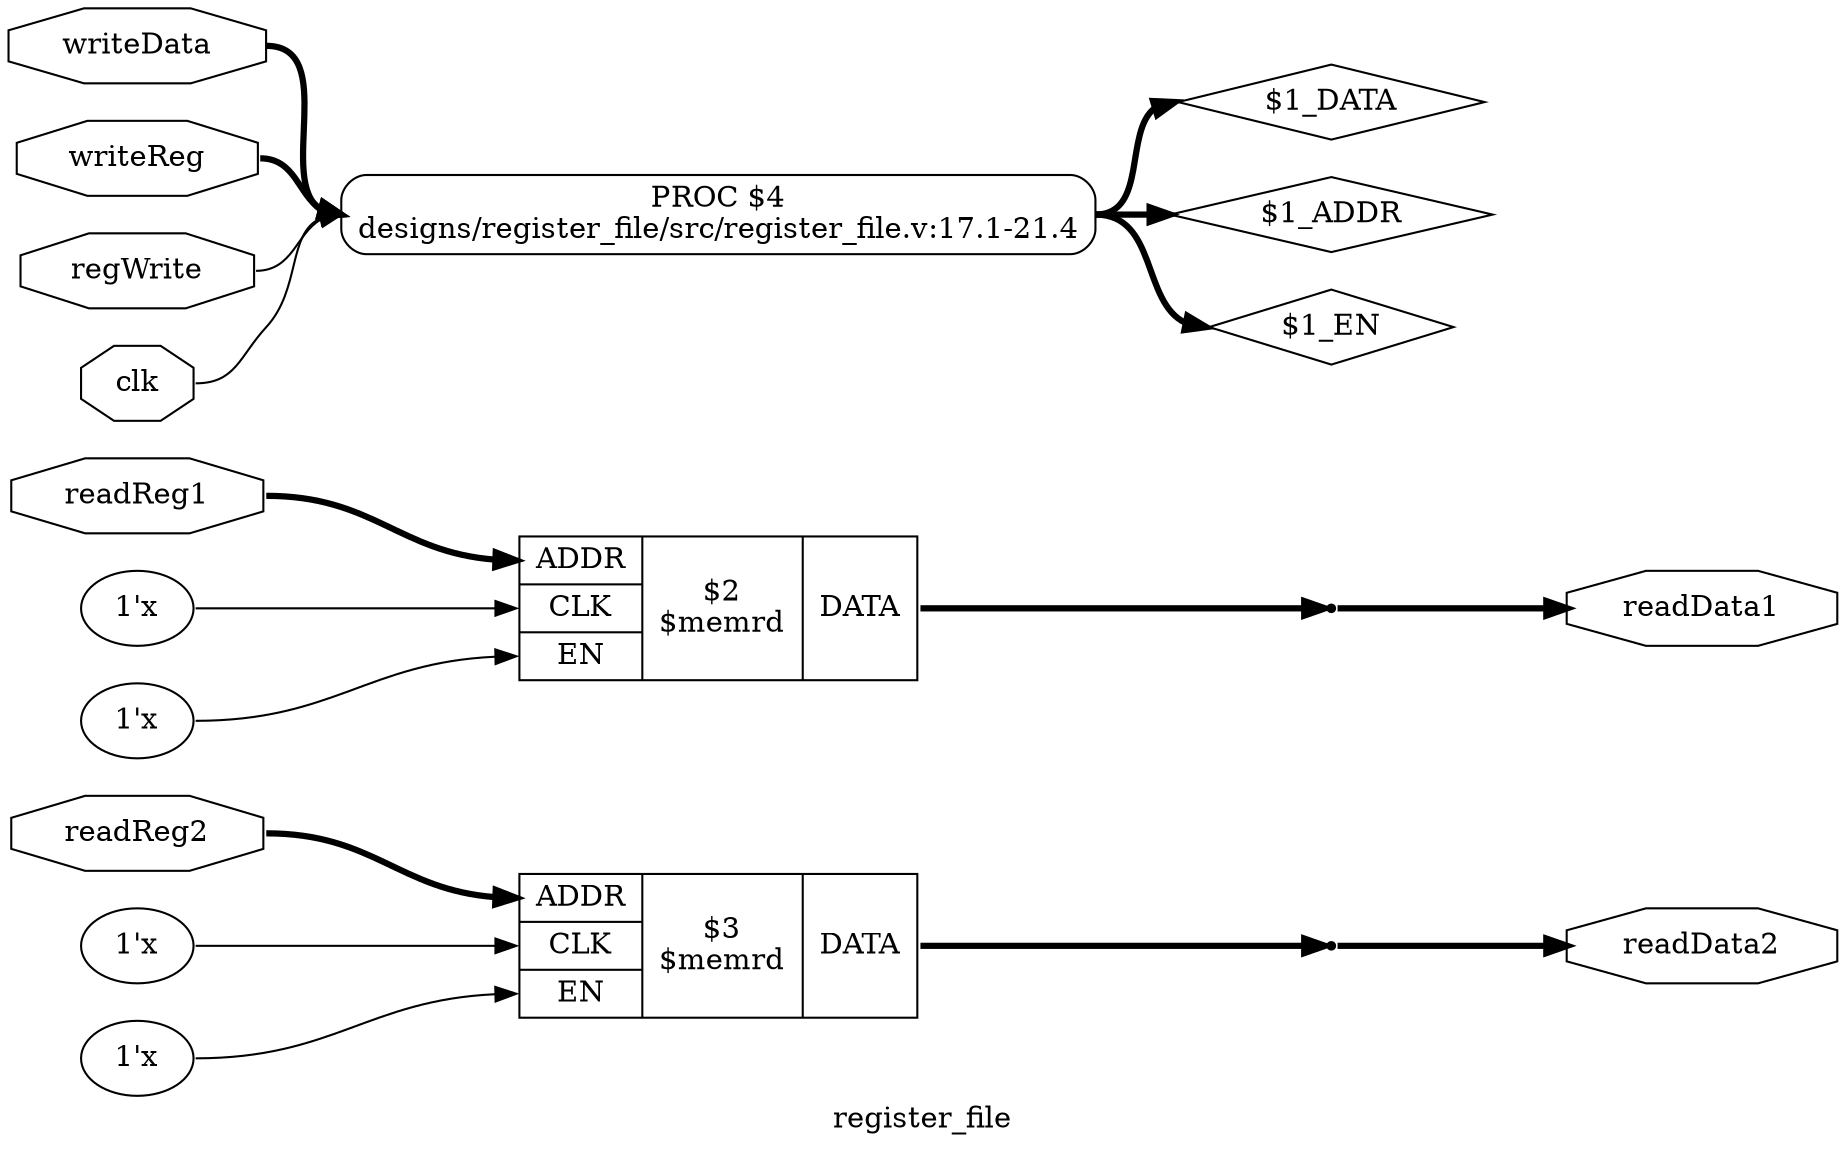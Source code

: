 digraph "register_file" {
label="register_file";
rankdir="LR";
remincross=true;
n12 [ shape=octagon, label="readData2", color="black", fontcolor="black" ];
n13 [ shape=octagon, label="readData1", color="black", fontcolor="black" ];
n14 [ shape=octagon, label="writeData", color="black", fontcolor="black" ];
n15 [ shape=octagon, label="writeReg", color="black", fontcolor="black" ];
n16 [ shape=octagon, label="readReg2", color="black", fontcolor="black" ];
n17 [ shape=octagon, label="readReg1", color="black", fontcolor="black" ];
n18 [ shape=octagon, label="regWrite", color="black", fontcolor="black" ];
n19 [ shape=octagon, label="clk", color="black", fontcolor="black" ];
v0 [ label="1'x" ];
v1 [ label="1'x" ];
c24 [ shape=record, label="{{<p20> ADDR|<p21> CLK|<p22> EN}|$3\n$memrd|{<p23> DATA}}",  ];
v2 [ label="1'x" ];
v3 [ label="1'x" ];
c25 [ shape=record, label="{{<p20> ADDR|<p21> CLK|<p22> EN}|$2\n$memrd|{<p23> DATA}}",  ];
p4 [shape=box, style=rounded, label="PROC $4\ndesigns/register_file/src/register_file.v:17.1-21.4", ];
x5 [shape=point, ];
x6 [shape=point, ];
n10 [ shape=diamond, label="$1_DATA" ];
p4:e -> n10:w [color="black", fontcolor="black", style="setlinewidth(3)", label=""];
n11 [ shape=diamond, label="$1_ADDR" ];
p4:e -> n11:w [color="black", fontcolor="black", style="setlinewidth(3)", label=""];
x6:e -> n12:w [color="black", fontcolor="black", style="setlinewidth(3)", label=""];
x5:e -> n13:w [color="black", fontcolor="black", style="setlinewidth(3)", label=""];
n14:e -> p4:w [color="black", fontcolor="black", style="setlinewidth(3)", label=""];
n15:e -> p4:w [color="black", fontcolor="black", style="setlinewidth(3)", label=""];
n16:e -> c24:p20:w [color="black", fontcolor="black", style="setlinewidth(3)", label=""];
n17:e -> c25:p20:w [color="black", fontcolor="black", style="setlinewidth(3)", label=""];
n18:e -> p4:w [color="black", fontcolor="black", label=""];
n19:e -> p4:w [color="black", fontcolor="black", label=""];
c24:p23:e -> x6:w [color="black", fontcolor="black", style="setlinewidth(3)", label=""];
c25:p23:e -> x5:w [color="black", fontcolor="black", style="setlinewidth(3)", label=""];
n9 [ shape=diamond, label="$1_EN" ];
p4:e -> n9:w [color="black", fontcolor="black", style="setlinewidth(3)", label=""];
v0:e -> c24:p22:w [color="black", fontcolor="black", label=""];
v1:e -> c24:p21:w [color="black", fontcolor="black", label=""];
v2:e -> c25:p22:w [color="black", fontcolor="black", label=""];
v3:e -> c25:p21:w [color="black", fontcolor="black", label=""];
}
